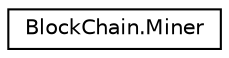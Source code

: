 digraph "Graphical Class Hierarchy"
{
 // LATEX_PDF_SIZE
  edge [fontname="Helvetica",fontsize="10",labelfontname="Helvetica",labelfontsize="10"];
  node [fontname="Helvetica",fontsize="10",shape=record];
  rankdir="LR";
  Node0 [label="BlockChain.Miner",height=0.2,width=0.4,color="black", fillcolor="white", style="filled",URL="$classBlockChain_1_1Miner.html",tooltip=" "];
}
